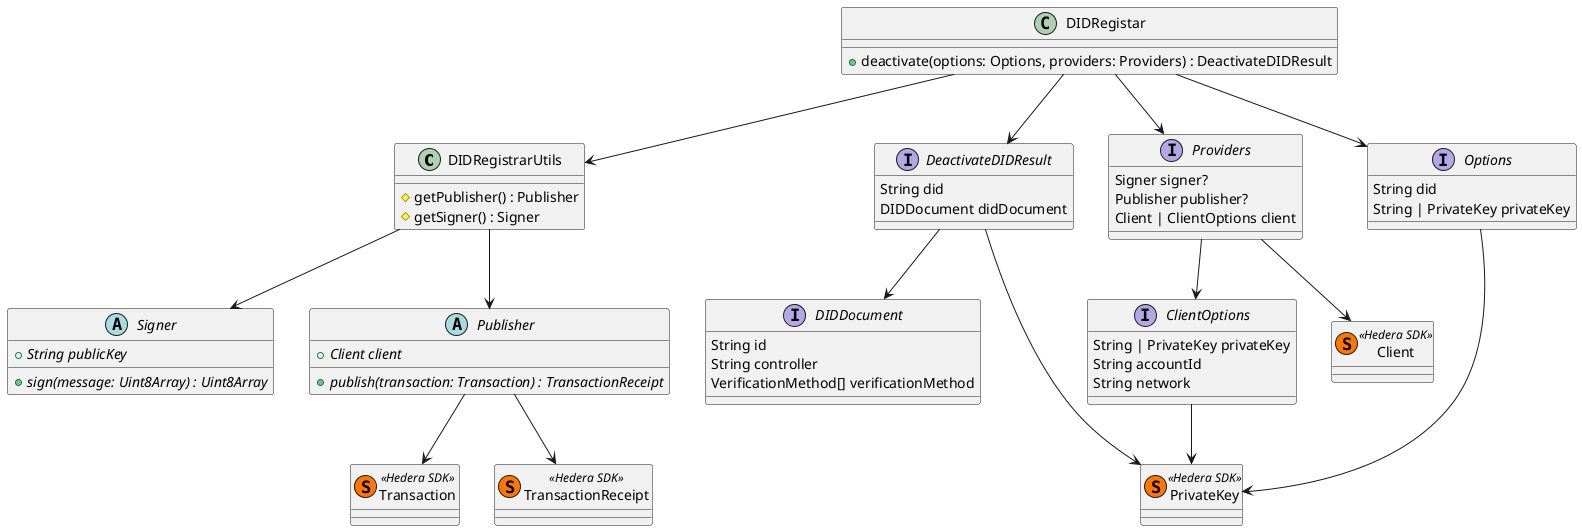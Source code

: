 @startuml deactivate-did-dependencies
DIDRegistrarUtils --> Signer
DIDRegistrarUtils --> Publisher
DIDRegistar --> DIDRegistrarUtils
DeactivateDIDResult --> DIDDocument
DIDRegistar --> Providers
DIDRegistar --> Options
Providers --> ClientOptions
DIDRegistar --> DeactivateDIDResult
ClientOptions --> PrivateKey
DeactivateDIDResult --> PrivateKey
Options --> PrivateKey
Publisher --> Transaction
Publisher --> TransactionReceipt
Providers --> Client


class DIDRegistar {
   + deactivate(options: Options, providers: Providers) : DeactivateDIDResult
}

class DIDRegistrarUtils {
   # getPublisher() : Publisher
   # getSigner() : Signer
}

interface DeactivateDIDResult {
   String did
   DIDDocument didDocument
}

interface Providers {
   Signer signer?
   Publisher publisher?
   Client | ClientOptions client
}

interface ClientOptions {
   String | PrivateKey privateKey
   String accountId
   String network
}

interface Options {
   String did
   String | PrivateKey privateKey
}


abstract class Signer {
   {abstract} + String publicKey
   {abstract} + sign(message: Uint8Array) : Uint8Array
}

abstract class Publisher {
   {abstract} + Client client
   {abstract} + publish(transaction: Transaction) : TransactionReceipt
}

interface DIDDocument {
   String id
   String controller
   VerificationMethod[] verificationMethod
}

class PrivateKey << (S,#FF7700) Hedera SDK >>
class Transaction << (S,#FF7700) Hedera SDK >>
class TransactionReceipt << (S,#FF7700) Hedera SDK >>
class Client << (S,#FF7700) Hedera SDK >>
@enduml